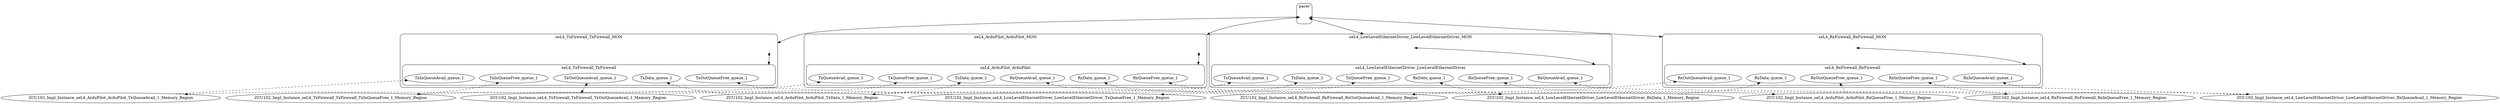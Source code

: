 digraph microkit {
  compound=true;

  // protection domains
  graph [style=rounded]
  subgraph cluster_seL4_ArduPilot_ArduPilot_MON {
    label = "seL4_ArduPilot_ArduPilot_MON";
    seL4_ArduPilot_ArduPilot_MON_INVIS [label="", style=invis, width=.5, height=.5, fixedsize=true]

    graph [style=rounded]
    subgraph cluster_seL4_ArduPilot_ArduPilot {
      label = "seL4_ArduPilot_ArduPilot";
      seL4_ArduPilot_ArduPilot_INVIS [label="", style=invis, width=.5, height=.5, fixedsize=true]

      pd_seL4_ArduPilot_ArduPilot_TxData_queue_1 [label=TxData_queue_1];
      pd_seL4_ArduPilot_ArduPilot_RxQueueFree_queue_1 [label=RxQueueFree_queue_1];
      pd_seL4_ArduPilot_ArduPilot_TxQueueAvail_queue_1 [label=TxQueueAvail_queue_1];
      pd_seL4_ArduPilot_ArduPilot_RxQueueAvail_queue_1 [label=RxQueueAvail_queue_1];
      pd_seL4_ArduPilot_ArduPilot_TxQueueFree_queue_1 [label=TxQueueFree_queue_1];
      pd_seL4_ArduPilot_ArduPilot_RxData_queue_1 [label=RxData_queue_1];
    }
  }

  graph [style=rounded]
  subgraph cluster_seL4_RxFirewall_RxFirewall_MON {
    label = "seL4_RxFirewall_RxFirewall_MON";
    seL4_RxFirewall_RxFirewall_MON_INVIS [label="", style=invis, width=.5, height=.5, fixedsize=true]

    graph [style=rounded]
    subgraph cluster_seL4_RxFirewall_RxFirewall {
      label = "seL4_RxFirewall_RxFirewall";
      seL4_RxFirewall_RxFirewall_INVIS [label="", style=invis, width=.5, height=.5, fixedsize=true]

      pd_seL4_RxFirewall_RxFirewall_RxOutQueueFree_queue_1 [label=RxOutQueueFree_queue_1];
      pd_seL4_RxFirewall_RxFirewall_RxInQueueFree_queue_1 [label=RxInQueueFree_queue_1];
      pd_seL4_RxFirewall_RxFirewall_RxOutQueueAvail_queue_1 [label=RxOutQueueAvail_queue_1];
      pd_seL4_RxFirewall_RxFirewall_RxData_queue_1 [label=RxData_queue_1];
      pd_seL4_RxFirewall_RxFirewall_RxInQueueAvail_queue_1 [label=RxInQueueAvail_queue_1];
    }
  }

  graph [style=rounded]
  subgraph cluster_seL4_TxFirewall_TxFirewall_MON {
    label = "seL4_TxFirewall_TxFirewall_MON";
    seL4_TxFirewall_TxFirewall_MON_INVIS [label="", style=invis, width=.5, height=.5, fixedsize=true]

    graph [style=rounded]
    subgraph cluster_seL4_TxFirewall_TxFirewall {
      label = "seL4_TxFirewall_TxFirewall";
      seL4_TxFirewall_TxFirewall_INVIS [label="", style=invis, width=.5, height=.5, fixedsize=true]

      pd_seL4_TxFirewall_TxFirewall_TxData_queue_1 [label=TxData_queue_1];
      pd_seL4_TxFirewall_TxFirewall_TxInQueueAvail_queue_1 [label=TxInQueueAvail_queue_1];
      pd_seL4_TxFirewall_TxFirewall_TxInQueueFree_queue_1 [label=TxInQueueFree_queue_1];
      pd_seL4_TxFirewall_TxFirewall_TxOutQueueAvail_queue_1 [label=TxOutQueueAvail_queue_1];
      pd_seL4_TxFirewall_TxFirewall_TxOutQueueFree_queue_1 [label=TxOutQueueFree_queue_1];
    }
  }

  graph [style=rounded]
  subgraph cluster_seL4_LowLevelEthernetDriver_LowLevelEthernetDriver_MON {
    label = "seL4_LowLevelEthernetDriver_LowLevelEthernetDriver_MON";
    seL4_LowLevelEthernetDriver_LowLevelEthernetDriver_MON_INVIS [label="", style=invis, width=.5, height=.5, fixedsize=true]

    graph [style=rounded]
    subgraph cluster_seL4_LowLevelEthernetDriver_LowLevelEthernetDriver {
      label = "seL4_LowLevelEthernetDriver_LowLevelEthernetDriver";
      seL4_LowLevelEthernetDriver_LowLevelEthernetDriver_INVIS [label="", style=invis, width=.5, height=.5, fixedsize=true]

      pd_seL4_LowLevelEthernetDriver_LowLevelEthernetDriver_TxData_queue_1 [label=TxData_queue_1];
      pd_seL4_LowLevelEthernetDriver_LowLevelEthernetDriver_RxQueueFree_queue_1 [label=RxQueueFree_queue_1];
      pd_seL4_LowLevelEthernetDriver_LowLevelEthernetDriver_TxQueueAvail_queue_1 [label=TxQueueAvail_queue_1];
      pd_seL4_LowLevelEthernetDriver_LowLevelEthernetDriver_RxData_queue_1 [label=RxData_queue_1];
      pd_seL4_LowLevelEthernetDriver_LowLevelEthernetDriver_RxQueueAvail_queue_1 [label=RxQueueAvail_queue_1];
      pd_seL4_LowLevelEthernetDriver_LowLevelEthernetDriver_TxQueueFree_queue_1 [label=TxQueueFree_queue_1];
    }
  }

  graph [style=rounded]
  subgraph cluster_pacer {
    label = "pacer";
    pacer_INVIS [label="", style=invis, width=.5, height=.5, fixedsize=true]

  }

  // memory regions
  ZCU102_Impl_Instance_seL4_ArduPilot_ArduPilot_TxData_1_Memory_Region;

  ZCU102_Impl_Instance_seL4_ArduPilot_ArduPilot_RxQueueFree_1_Memory_Region;

  ZCU102_Impl_Instance_seL4_ArduPilot_ArduPilot_TxQueueAvail_1_Memory_Region;

  ZCU102_Impl_Instance_seL4_RxFirewall_RxFirewall_RxInQueueFree_1_Memory_Region;

  ZCU102_Impl_Instance_seL4_RxFirewall_RxFirewall_RxOutQueueAvail_1_Memory_Region;

  ZCU102_Impl_Instance_seL4_TxFirewall_TxFirewall_TxInQueueFree_1_Memory_Region;

  ZCU102_Impl_Instance_seL4_TxFirewall_TxFirewall_TxOutQueueAvail_1_Memory_Region;

  ZCU102_Impl_Instance_seL4_LowLevelEthernetDriver_LowLevelEthernetDriver_RxData_1_Memory_Region;

  ZCU102_Impl_Instance_seL4_LowLevelEthernetDriver_LowLevelEthernetDriver_RxQueueAvail_1_Memory_Region;

  ZCU102_Impl_Instance_seL4_LowLevelEthernetDriver_LowLevelEthernetDriver_TxQueueFree_1_Memory_Region;

  // channels
  pacer_INVIS -> seL4_ArduPilot_ArduPilot_MON_INVIS [lhead=cluster_seL4_ArduPilot_ArduPilot_MON, minlen=2, dir=both];
  seL4_ArduPilot_ArduPilot_MON_INVIS -> seL4_ArduPilot_ArduPilot_INVIS [lhead=cluster_seL4_ArduPilot_ArduPilot, minlen=2, dir=both];
  pacer_INVIS -> seL4_RxFirewall_RxFirewall_MON_INVIS [lhead=cluster_seL4_RxFirewall_RxFirewall_MON, minlen=2, dir=both];
  seL4_RxFirewall_RxFirewall_MON_INVIS -> seL4_RxFirewall_RxFirewall_INVIS [lhead=cluster_seL4_RxFirewall_RxFirewall, minlen=2, dir=both];
  pacer_INVIS -> seL4_TxFirewall_TxFirewall_MON_INVIS [lhead=cluster_seL4_TxFirewall_TxFirewall_MON, minlen=2, dir=both];
  seL4_TxFirewall_TxFirewall_MON_INVIS -> seL4_TxFirewall_TxFirewall_INVIS [lhead=cluster_seL4_TxFirewall_TxFirewall, minlen=2, dir=both];
  pacer_INVIS -> seL4_LowLevelEthernetDriver_LowLevelEthernetDriver_MON_INVIS [lhead=cluster_seL4_LowLevelEthernetDriver_LowLevelEthernetDriver_MON, minlen=2, dir=both];
  seL4_LowLevelEthernetDriver_LowLevelEthernetDriver_MON_INVIS -> seL4_LowLevelEthernetDriver_LowLevelEthernetDriver_INVIS [lhead=cluster_seL4_LowLevelEthernetDriver_LowLevelEthernetDriver, minlen=2, dir=both];

  // shared memory mappings
  pd_seL4_ArduPilot_ArduPilot_TxData_queue_1 -> ZCU102_Impl_Instance_seL4_ArduPilot_ArduPilot_TxData_1_Memory_Region [dir=both, style=dashed];
  pd_seL4_ArduPilot_ArduPilot_RxQueueFree_queue_1 -> ZCU102_Impl_Instance_seL4_ArduPilot_ArduPilot_RxQueueFree_1_Memory_Region [dir=both, style=dashed];
  pd_seL4_ArduPilot_ArduPilot_TxQueueAvail_queue_1 -> ZCU102_Impl_Instance_seL4_ArduPilot_ArduPilot_TxQueueAvail_1_Memory_Region [dir=both, style=dashed];
  pd_seL4_ArduPilot_ArduPilot_RxQueueAvail_queue_1 -> ZCU102_Impl_Instance_seL4_RxFirewall_RxFirewall_RxOutQueueAvail_1_Memory_Region [dir=back, style=dashed];
  pd_seL4_ArduPilot_ArduPilot_TxQueueFree_queue_1 -> ZCU102_Impl_Instance_seL4_TxFirewall_TxFirewall_TxInQueueFree_1_Memory_Region [dir=back, style=dashed];
  pd_seL4_ArduPilot_ArduPilot_RxData_queue_1 -> ZCU102_Impl_Instance_seL4_LowLevelEthernetDriver_LowLevelEthernetDriver_RxData_1_Memory_Region [dir=back, style=dashed];
  pd_seL4_RxFirewall_RxFirewall_RxOutQueueFree_queue_1 -> ZCU102_Impl_Instance_seL4_ArduPilot_ArduPilot_RxQueueFree_1_Memory_Region [dir=back, style=dashed];
  pd_seL4_RxFirewall_RxFirewall_RxInQueueFree_queue_1 -> ZCU102_Impl_Instance_seL4_RxFirewall_RxFirewall_RxInQueueFree_1_Memory_Region [dir=both, style=dashed];
  pd_seL4_RxFirewall_RxFirewall_RxOutQueueAvail_queue_1 -> ZCU102_Impl_Instance_seL4_RxFirewall_RxFirewall_RxOutQueueAvail_1_Memory_Region [dir=both, style=dashed];
  pd_seL4_RxFirewall_RxFirewall_RxData_queue_1 -> ZCU102_Impl_Instance_seL4_LowLevelEthernetDriver_LowLevelEthernetDriver_RxData_1_Memory_Region [dir=back, style=dashed];
  pd_seL4_RxFirewall_RxFirewall_RxInQueueAvail_queue_1 -> ZCU102_Impl_Instance_seL4_LowLevelEthernetDriver_LowLevelEthernetDriver_RxQueueAvail_1_Memory_Region [dir=back, style=dashed];
  pd_seL4_TxFirewall_TxFirewall_TxData_queue_1 -> ZCU102_Impl_Instance_seL4_ArduPilot_ArduPilot_TxData_1_Memory_Region [dir=back, style=dashed];
  pd_seL4_TxFirewall_TxFirewall_TxInQueueAvail_queue_1 -> ZCU102_Impl_Instance_seL4_ArduPilot_ArduPilot_TxQueueAvail_1_Memory_Region [dir=back, style=dashed];
  pd_seL4_TxFirewall_TxFirewall_TxInQueueFree_queue_1 -> ZCU102_Impl_Instance_seL4_TxFirewall_TxFirewall_TxInQueueFree_1_Memory_Region [dir=both, style=dashed];
  pd_seL4_TxFirewall_TxFirewall_TxOutQueueAvail_queue_1 -> ZCU102_Impl_Instance_seL4_TxFirewall_TxFirewall_TxOutQueueAvail_1_Memory_Region [dir=both, style=dashed];
  pd_seL4_TxFirewall_TxFirewall_TxOutQueueFree_queue_1 -> ZCU102_Impl_Instance_seL4_LowLevelEthernetDriver_LowLevelEthernetDriver_TxQueueFree_1_Memory_Region [dir=back, style=dashed];
  pd_seL4_LowLevelEthernetDriver_LowLevelEthernetDriver_TxData_queue_1 -> ZCU102_Impl_Instance_seL4_ArduPilot_ArduPilot_TxData_1_Memory_Region [dir=back, style=dashed];
  pd_seL4_LowLevelEthernetDriver_LowLevelEthernetDriver_RxQueueFree_queue_1 -> ZCU102_Impl_Instance_seL4_RxFirewall_RxFirewall_RxInQueueFree_1_Memory_Region [dir=back, style=dashed];
  pd_seL4_LowLevelEthernetDriver_LowLevelEthernetDriver_TxQueueAvail_queue_1 -> ZCU102_Impl_Instance_seL4_TxFirewall_TxFirewall_TxOutQueueAvail_1_Memory_Region [dir=back, style=dashed];
  pd_seL4_LowLevelEthernetDriver_LowLevelEthernetDriver_RxData_queue_1 -> ZCU102_Impl_Instance_seL4_LowLevelEthernetDriver_LowLevelEthernetDriver_RxData_1_Memory_Region [dir=both, style=dashed];
  pd_seL4_LowLevelEthernetDriver_LowLevelEthernetDriver_RxQueueAvail_queue_1 -> ZCU102_Impl_Instance_seL4_LowLevelEthernetDriver_LowLevelEthernetDriver_RxQueueAvail_1_Memory_Region [dir=both, style=dashed];
  pd_seL4_LowLevelEthernetDriver_LowLevelEthernetDriver_TxQueueFree_queue_1 -> ZCU102_Impl_Instance_seL4_LowLevelEthernetDriver_LowLevelEthernetDriver_TxQueueFree_1_Memory_Region [dir=both, style=dashed];
}